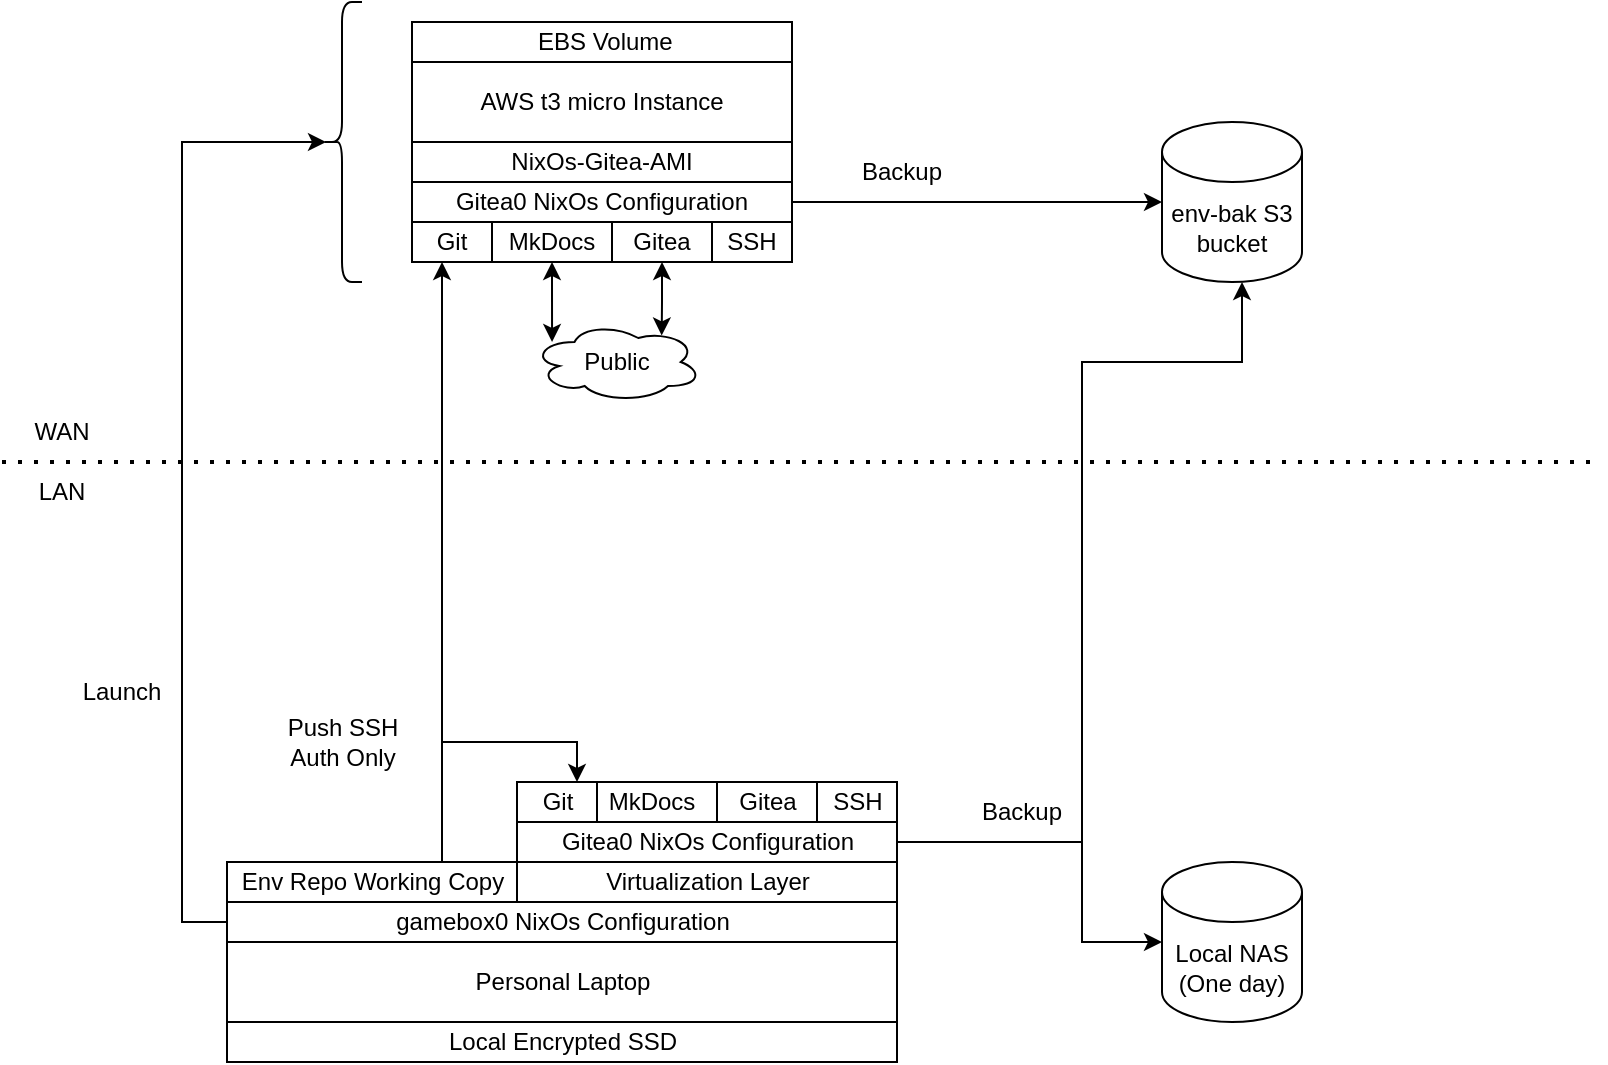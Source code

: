 <mxfile version="24.7.17">
  <diagram name="Page-1" id="kgBVDZDBwnCPUz4cevTW">
    <mxGraphModel dx="1195" dy="798" grid="1" gridSize="10" guides="1" tooltips="1" connect="1" arrows="1" fold="1" page="1" pageScale="1" pageWidth="850" pageHeight="1100" math="0" shadow="0">
      <root>
        <mxCell id="0" />
        <mxCell id="1" parent="0" />
        <mxCell id="vDEo4kNYeOIZdBxUOT63-1" value="AWS t3 micro Instance" style="rounded=0;whiteSpace=wrap;html=1;" parent="1" vertex="1">
          <mxGeometry x="235" y="150" width="190" height="40" as="geometry" />
        </mxCell>
        <mxCell id="oUDSAecNK9drEYaaKJBQ-1" value="&amp;nbsp;EBS Volume" style="rounded=0;whiteSpace=wrap;html=1;" parent="1" vertex="1">
          <mxGeometry x="235" y="130" width="190" height="20" as="geometry" />
        </mxCell>
        <mxCell id="oUDSAecNK9drEYaaKJBQ-2" value="MkDocs" style="rounded=0;whiteSpace=wrap;html=1;" parent="1" vertex="1">
          <mxGeometry x="275" y="230" width="60" height="20" as="geometry" />
        </mxCell>
        <mxCell id="oUDSAecNK9drEYaaKJBQ-4" value="Gitea" style="rounded=0;whiteSpace=wrap;html=1;" parent="1" vertex="1">
          <mxGeometry x="335" y="230" width="50" height="20" as="geometry" />
        </mxCell>
        <mxCell id="oUDSAecNK9drEYaaKJBQ-5" value="Git" style="rounded=0;whiteSpace=wrap;html=1;" parent="1" vertex="1">
          <mxGeometry x="235" y="230" width="40" height="20" as="geometry" />
        </mxCell>
        <mxCell id="oUDSAecNK9drEYaaKJBQ-6" value="SSH" style="rounded=0;whiteSpace=wrap;html=1;" parent="1" vertex="1">
          <mxGeometry x="385" y="230" width="40" height="20" as="geometry" />
        </mxCell>
        <mxCell id="oUDSAecNK9drEYaaKJBQ-15" value="Gitea0 NixOs Configuration" style="rounded=0;whiteSpace=wrap;html=1;" parent="1" vertex="1">
          <mxGeometry x="235" y="210" width="190" height="20" as="geometry" />
        </mxCell>
        <mxCell id="oUDSAecNK9drEYaaKJBQ-41" value="Personal Laptop" style="rounded=0;whiteSpace=wrap;html=1;" parent="1" vertex="1">
          <mxGeometry x="142.5" y="590" width="335" height="40" as="geometry" />
        </mxCell>
        <mxCell id="oUDSAecNK9drEYaaKJBQ-43" value="Local Encrypted SSD" style="rounded=0;whiteSpace=wrap;html=1;" parent="1" vertex="1">
          <mxGeometry x="142.5" y="630" width="335" height="20" as="geometry" />
        </mxCell>
        <mxCell id="DivgLnzNjorbfxClGmwI-43" style="edgeStyle=orthogonalEdgeStyle;rounded=0;orthogonalLoop=1;jettySize=auto;html=1;entryX=0.1;entryY=0.5;entryDx=0;entryDy=0;entryPerimeter=0;" edge="1" parent="1" source="oUDSAecNK9drEYaaKJBQ-44" target="DivgLnzNjorbfxClGmwI-44">
          <mxGeometry relative="1" as="geometry">
            <mxPoint x="190" y="200" as="targetPoint" />
            <Array as="points">
              <mxPoint x="120" y="580" />
              <mxPoint x="120" y="190" />
            </Array>
          </mxGeometry>
        </mxCell>
        <mxCell id="oUDSAecNK9drEYaaKJBQ-44" value="gamebox0 NixOs Configuration" style="rounded=0;whiteSpace=wrap;html=1;" parent="1" vertex="1">
          <mxGeometry x="142.5" y="570" width="335" height="20" as="geometry" />
        </mxCell>
        <mxCell id="DivgLnzNjorbfxClGmwI-58" style="edgeStyle=orthogonalEdgeStyle;rounded=0;orthogonalLoop=1;jettySize=auto;html=1;" edge="1" parent="1" source="oUDSAecNK9drEYaaKJBQ-45">
          <mxGeometry relative="1" as="geometry">
            <mxPoint x="250" y="250" as="targetPoint" />
            <Array as="points">
              <mxPoint x="250" y="250" />
            </Array>
          </mxGeometry>
        </mxCell>
        <mxCell id="DivgLnzNjorbfxClGmwI-64" style="edgeStyle=orthogonalEdgeStyle;rounded=0;orthogonalLoop=1;jettySize=auto;html=1;entryX=0.75;entryY=0;entryDx=0;entryDy=0;" edge="1" parent="1" source="oUDSAecNK9drEYaaKJBQ-45" target="DivgLnzNjorbfxClGmwI-34">
          <mxGeometry relative="1" as="geometry">
            <Array as="points">
              <mxPoint x="250" y="490" />
              <mxPoint x="317" y="490" />
            </Array>
          </mxGeometry>
        </mxCell>
        <mxCell id="oUDSAecNK9drEYaaKJBQ-45" value="Env Repo Working Copy" style="rounded=0;whiteSpace=wrap;html=1;" parent="1" vertex="1">
          <mxGeometry x="142.5" y="550" width="145" height="20" as="geometry" />
        </mxCell>
        <mxCell id="DivgLnzNjorbfxClGmwI-1" value="env-bak S3 bucket" style="shape=cylinder3;whiteSpace=wrap;html=1;boundedLbl=1;backgroundOutline=1;size=15;" vertex="1" parent="1">
          <mxGeometry x="610" y="180" width="70" height="80" as="geometry" />
        </mxCell>
        <mxCell id="DivgLnzNjorbfxClGmwI-3" value="" style="endArrow=none;dashed=1;html=1;dashPattern=1 3;strokeWidth=2;rounded=0;" edge="1" parent="1">
          <mxGeometry width="50" height="50" relative="1" as="geometry">
            <mxPoint x="30" y="350" as="sourcePoint" />
            <mxPoint x="830" y="350" as="targetPoint" />
          </mxGeometry>
        </mxCell>
        <mxCell id="DivgLnzNjorbfxClGmwI-24" value="LAN" style="text;html=1;align=center;verticalAlign=middle;whiteSpace=wrap;rounded=0;" vertex="1" parent="1">
          <mxGeometry x="30" y="350" width="60" height="30" as="geometry" />
        </mxCell>
        <mxCell id="DivgLnzNjorbfxClGmwI-25" value="WAN" style="text;html=1;align=center;verticalAlign=middle;whiteSpace=wrap;rounded=0;" vertex="1" parent="1">
          <mxGeometry x="30" y="320" width="60" height="30" as="geometry" />
        </mxCell>
        <mxCell id="DivgLnzNjorbfxClGmwI-38" style="edgeStyle=orthogonalEdgeStyle;rounded=0;orthogonalLoop=1;jettySize=auto;html=1;" edge="1" parent="1" source="DivgLnzNjorbfxClGmwI-29" target="DivgLnzNjorbfxClGmwI-36">
          <mxGeometry relative="1" as="geometry">
            <Array as="points">
              <mxPoint x="570" y="540" />
              <mxPoint x="570" y="590" />
            </Array>
          </mxGeometry>
        </mxCell>
        <mxCell id="DivgLnzNjorbfxClGmwI-39" style="edgeStyle=orthogonalEdgeStyle;rounded=0;orthogonalLoop=1;jettySize=auto;html=1;" edge="1" parent="1" source="DivgLnzNjorbfxClGmwI-29" target="DivgLnzNjorbfxClGmwI-1">
          <mxGeometry relative="1" as="geometry">
            <mxPoint x="590" y="260" as="targetPoint" />
            <Array as="points">
              <mxPoint x="570" y="540" />
              <mxPoint x="570" y="300" />
              <mxPoint x="650" y="300" />
            </Array>
          </mxGeometry>
        </mxCell>
        <mxCell id="DivgLnzNjorbfxClGmwI-29" value="Gitea0 NixOs Configuration" style="rounded=0;whiteSpace=wrap;html=1;" vertex="1" parent="1">
          <mxGeometry x="287.5" y="530" width="190" height="20" as="geometry" />
        </mxCell>
        <mxCell id="DivgLnzNjorbfxClGmwI-30" value="Virtualization Layer" style="rounded=0;whiteSpace=wrap;html=1;" vertex="1" parent="1">
          <mxGeometry x="287.5" y="550" width="190" height="20" as="geometry" />
        </mxCell>
        <mxCell id="DivgLnzNjorbfxClGmwI-32" value="MkDocs" style="rounded=0;whiteSpace=wrap;html=1;" vertex="1" parent="1">
          <mxGeometry x="320" y="510" width="70" height="20" as="geometry" />
        </mxCell>
        <mxCell id="DivgLnzNjorbfxClGmwI-33" value="Gitea" style="rounded=0;whiteSpace=wrap;html=1;" vertex="1" parent="1">
          <mxGeometry x="387.5" y="510" width="50" height="20" as="geometry" />
        </mxCell>
        <mxCell id="DivgLnzNjorbfxClGmwI-34" value="Git" style="rounded=0;whiteSpace=wrap;html=1;" vertex="1" parent="1">
          <mxGeometry x="287.5" y="510" width="40" height="20" as="geometry" />
        </mxCell>
        <mxCell id="DivgLnzNjorbfxClGmwI-35" value="SSH" style="rounded=0;whiteSpace=wrap;html=1;" vertex="1" parent="1">
          <mxGeometry x="437.5" y="510" width="40" height="20" as="geometry" />
        </mxCell>
        <mxCell id="DivgLnzNjorbfxClGmwI-36" value="Local NAS (One day)" style="shape=cylinder3;whiteSpace=wrap;html=1;boundedLbl=1;backgroundOutline=1;size=15;" vertex="1" parent="1">
          <mxGeometry x="610" y="550" width="70" height="80" as="geometry" />
        </mxCell>
        <mxCell id="DivgLnzNjorbfxClGmwI-37" value="NixOs-Gitea-AMI" style="rounded=0;whiteSpace=wrap;html=1;" vertex="1" parent="1">
          <mxGeometry x="235" y="190" width="190" height="20" as="geometry" />
        </mxCell>
        <mxCell id="DivgLnzNjorbfxClGmwI-40" value="Backup" style="text;html=1;align=center;verticalAlign=middle;whiteSpace=wrap;rounded=0;" vertex="1" parent="1">
          <mxGeometry x="510" y="510" width="60" height="30" as="geometry" />
        </mxCell>
        <mxCell id="DivgLnzNjorbfxClGmwI-44" value="" style="shape=curlyBracket;whiteSpace=wrap;html=1;rounded=1;labelPosition=left;verticalLabelPosition=middle;align=right;verticalAlign=middle;" vertex="1" parent="1">
          <mxGeometry x="190" y="120" width="20" height="140" as="geometry" />
        </mxCell>
        <mxCell id="DivgLnzNjorbfxClGmwI-45" value="Launch" style="text;html=1;align=center;verticalAlign=middle;whiteSpace=wrap;rounded=0;" vertex="1" parent="1">
          <mxGeometry x="60" y="450" width="60" height="30" as="geometry" />
        </mxCell>
        <mxCell id="DivgLnzNjorbfxClGmwI-50" value="Push SSH Auth Only" style="text;html=1;align=center;verticalAlign=middle;whiteSpace=wrap;rounded=0;" vertex="1" parent="1">
          <mxGeometry x="162.5" y="470" width="75" height="40" as="geometry" />
        </mxCell>
        <mxCell id="DivgLnzNjorbfxClGmwI-56" style="edgeStyle=orthogonalEdgeStyle;rounded=0;orthogonalLoop=1;jettySize=auto;html=1;entryX=0;entryY=0.5;entryDx=0;entryDy=0;entryPerimeter=0;" edge="1" parent="1" source="oUDSAecNK9drEYaaKJBQ-15" target="DivgLnzNjorbfxClGmwI-1">
          <mxGeometry relative="1" as="geometry" />
        </mxCell>
        <mxCell id="DivgLnzNjorbfxClGmwI-57" value="Backup" style="text;html=1;align=center;verticalAlign=middle;whiteSpace=wrap;rounded=0;" vertex="1" parent="1">
          <mxGeometry x="450" y="190" width="60" height="30" as="geometry" />
        </mxCell>
        <mxCell id="DivgLnzNjorbfxClGmwI-61" value="Public" style="ellipse;shape=cloud;whiteSpace=wrap;html=1;" vertex="1" parent="1">
          <mxGeometry x="295" y="280" width="85" height="40" as="geometry" />
        </mxCell>
        <mxCell id="DivgLnzNjorbfxClGmwI-62" style="edgeStyle=orthogonalEdgeStyle;rounded=0;orthogonalLoop=1;jettySize=auto;html=1;entryX=0.118;entryY=0.25;entryDx=0;entryDy=0;entryPerimeter=0;startArrow=classic;startFill=1;" edge="1" parent="1" source="oUDSAecNK9drEYaaKJBQ-2" target="DivgLnzNjorbfxClGmwI-61">
          <mxGeometry relative="1" as="geometry" />
        </mxCell>
        <mxCell id="DivgLnzNjorbfxClGmwI-63" style="edgeStyle=orthogonalEdgeStyle;rounded=0;orthogonalLoop=1;jettySize=auto;html=1;entryX=0.763;entryY=0.168;entryDx=0;entryDy=0;entryPerimeter=0;startArrow=classic;startFill=1;" edge="1" parent="1" source="oUDSAecNK9drEYaaKJBQ-4" target="DivgLnzNjorbfxClGmwI-61">
          <mxGeometry relative="1" as="geometry" />
        </mxCell>
      </root>
    </mxGraphModel>
  </diagram>
</mxfile>
